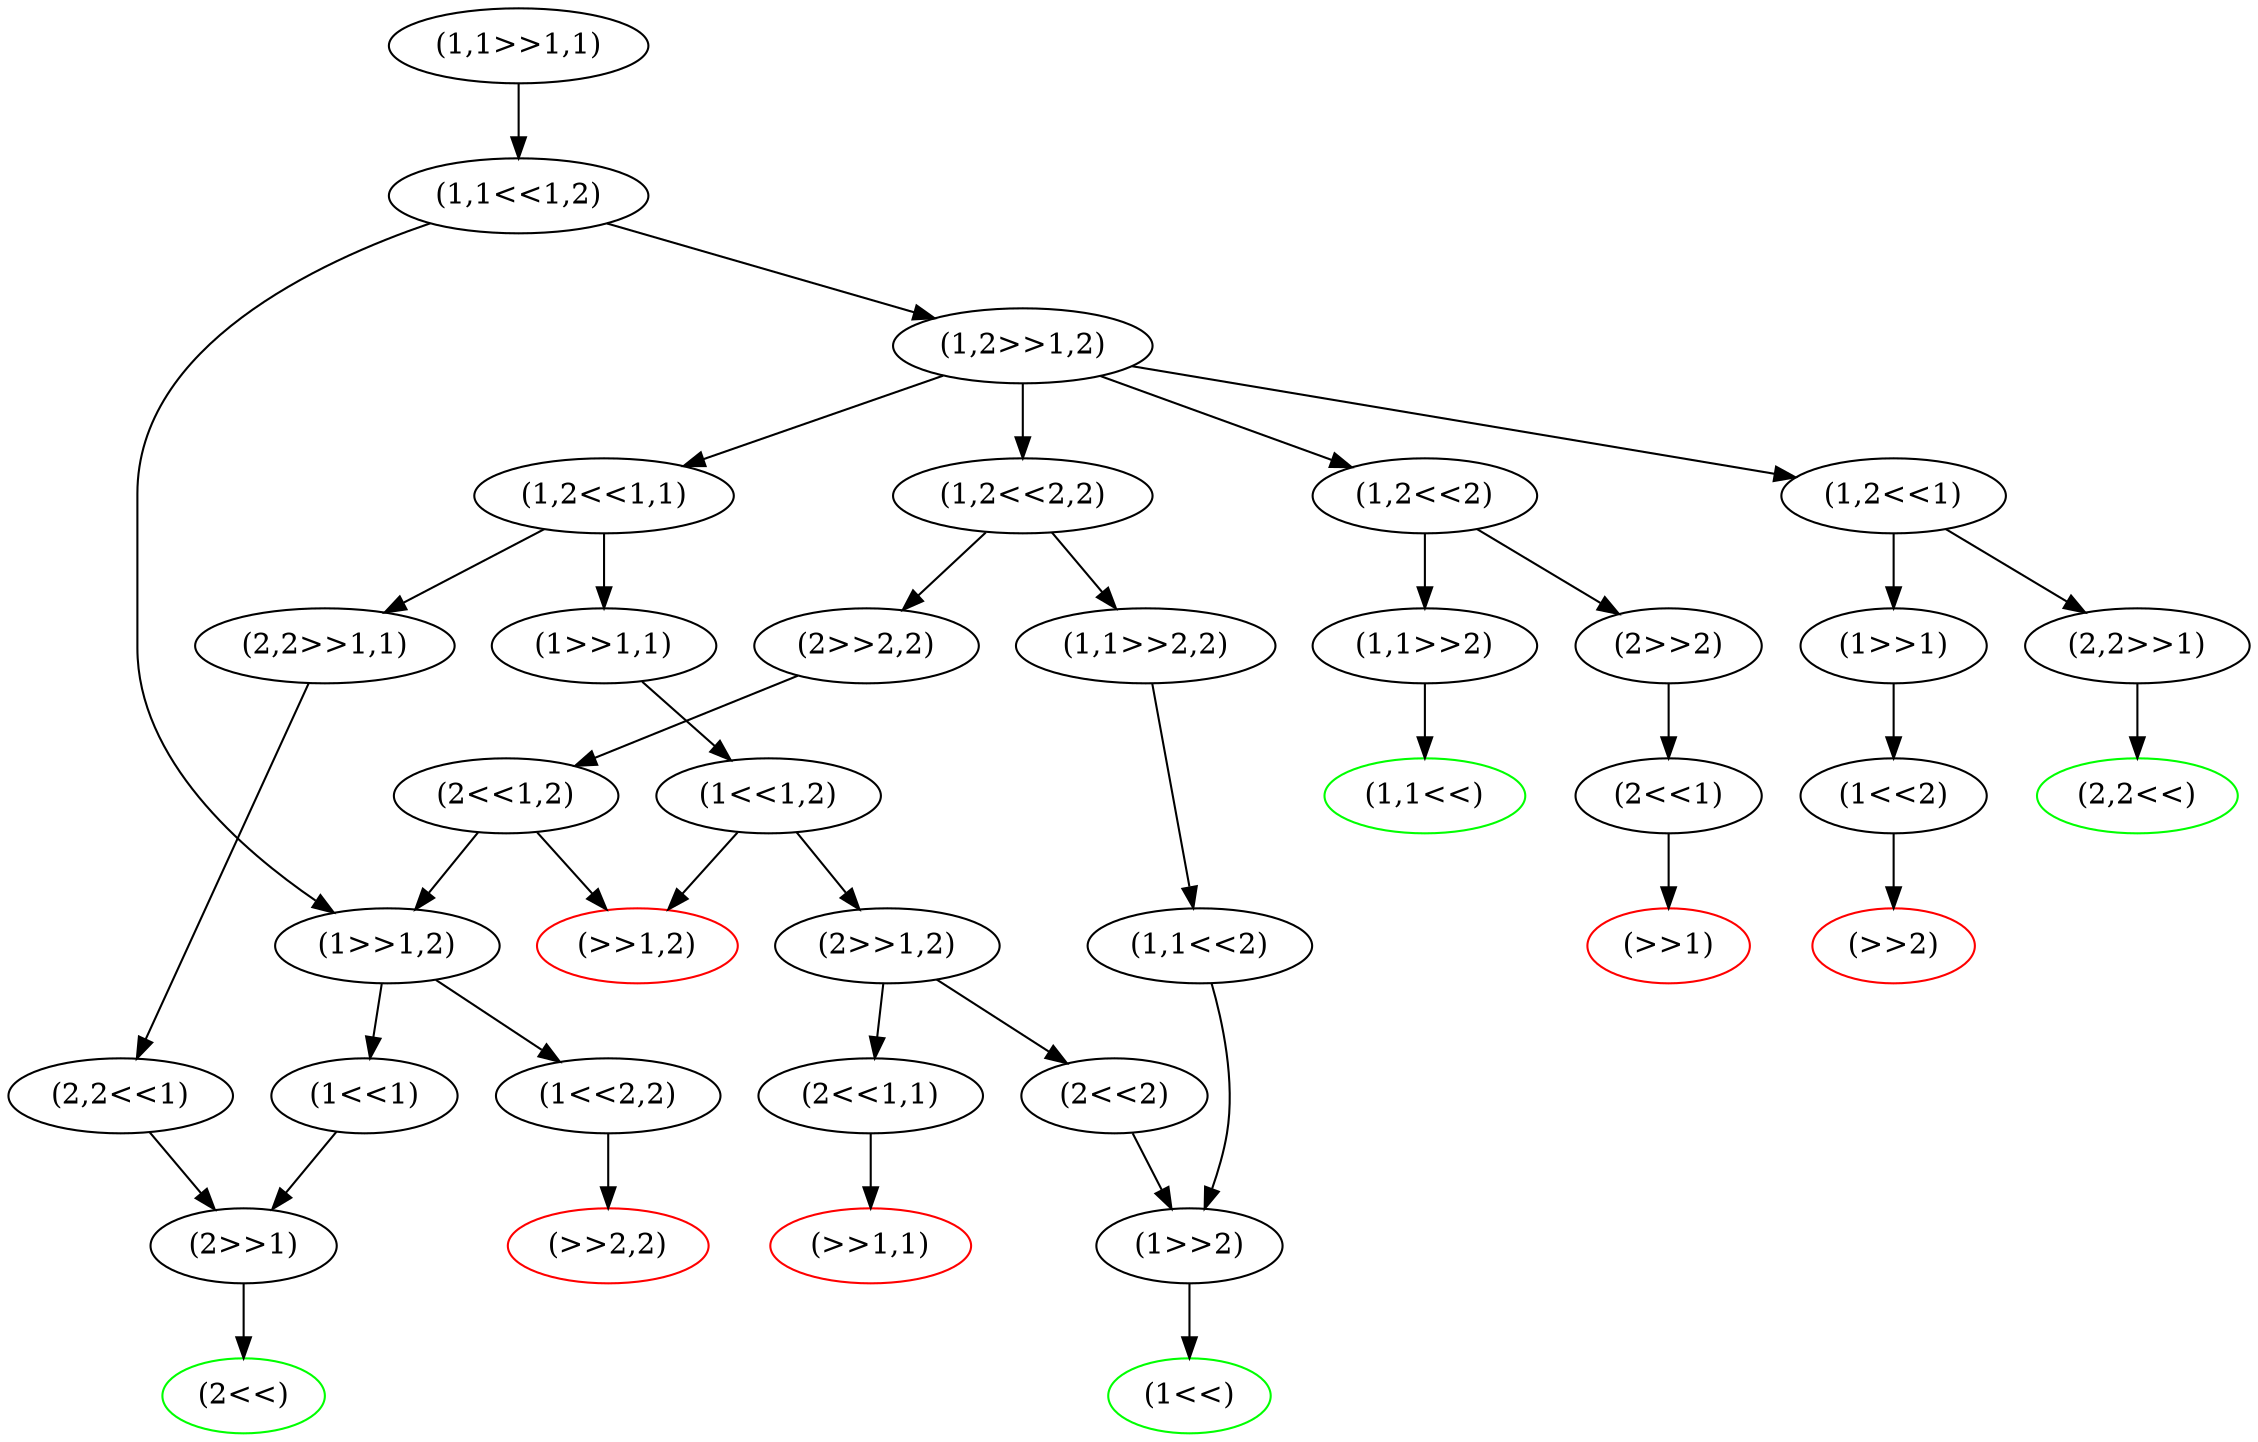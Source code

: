 digraph {
	"(1,1>>1,1)" [color=black]
	"(1,1<<1,2)" [color=black]
	"(1,1>>1,1)" -> "(1,1<<1,2)"
	"(1,1<<1,2)" [color=black]
	"(1>>1,2)" [color=black]
	"(1,1<<1,2)" -> "(1>>1,2)"
	"(1,2>>1,2)" [color=black]
	"(1,1<<1,2)" -> "(1,2>>1,2)"
	"(1,2>>1,2)" [color=black]
	"(1,2<<2,2)" [color=black]
	"(1,2>>1,2)" -> "(1,2<<2,2)"
	"(1,2<<2)" [color=black]
	"(1,2>>1,2)" -> "(1,2<<2)"
	"(1,2<<1)" [color=black]
	"(1,2>>1,2)" -> "(1,2<<1)"
	"(1,2<<1,1)" [color=black]
	"(1,2>>1,2)" -> "(1,2<<1,1)"
	"(1,2<<1,1)" [color=black]
	"(1>>1,1)" [color=black]
	"(1,2<<1,1)" -> "(1>>1,1)"
	"(2,2>>1,1)" [color=black]
	"(1,2<<1,1)" -> "(2,2>>1,1)"
	"(2,2>>1,1)" [color=black]
	"(2,2<<1)" [color=black]
	"(2,2>>1,1)" -> "(2,2<<1)"
	"(2,2<<1)" [color=black]
	"(2>>1)" [color=black]
	"(2,2<<1)" -> "(2>>1)"
	"(2>>1)" [color=black]
	"(2<<)" [color=green]
	"(2>>1)" -> "(2<<)"
	"(2<<)" [color=green]
	"(1>>1,1)" [color=black]
	"(1<<1,2)" [color=black]
	"(1>>1,1)" -> "(1<<1,2)"
	"(1<<1,2)" [color=black]
	"(>>1,2)" [color=red]
	"(1<<1,2)" -> "(>>1,2)"
	"(2>>1,2)" [color=black]
	"(1<<1,2)" -> "(2>>1,2)"
	"(2>>1,2)" [color=black]
	"(2<<1,1)" [color=black]
	"(2>>1,2)" -> "(2<<1,1)"
	"(2<<2)" [color=black]
	"(2>>1,2)" -> "(2<<2)"
	"(2<<2)" [color=black]
	"(1>>2)" [color=black]
	"(2<<2)" -> "(1>>2)"
	"(1>>2)" [color=black]
	"(1<<)" [color=green]
	"(1>>2)" -> "(1<<)"
	"(1<<)" [color=green]
	"(2<<1,1)" [color=black]
	"(>>1,1)" [color=red]
	"(2<<1,1)" -> "(>>1,1)"
	"(>>1,1)" [color=red]
	"(>>1,2)" [color=red]
	"(1,2<<1)" [color=black]
	"(2,2>>1)" [color=black]
	"(1,2<<1)" -> "(2,2>>1)"
	"(1>>1)" [color=black]
	"(1,2<<1)" -> "(1>>1)"
	"(1>>1)" [color=black]
	"(1<<2)" [color=black]
	"(1>>1)" -> "(1<<2)"
	"(1<<2)" [color=black]
	"(>>2)" [color=red]
	"(1<<2)" -> "(>>2)"
	"(>>2)" [color=red]
	"(2,2>>1)" [color=black]
	"(2,2<<)" [color=green]
	"(2,2>>1)" -> "(2,2<<)"
	"(2,2<<)" [color=green]
	"(1,2<<2)" [color=black]
	"(1,1>>2)" [color=black]
	"(1,2<<2)" -> "(1,1>>2)"
	"(2>>2)" [color=black]
	"(1,2<<2)" -> "(2>>2)"
	"(2>>2)" [color=black]
	"(2<<1)" [color=black]
	"(2>>2)" -> "(2<<1)"
	"(2<<1)" [color=black]
	"(>>1)" [color=red]
	"(2<<1)" -> "(>>1)"
	"(>>1)" [color=red]
	"(1,1>>2)" [color=black]
	"(1,1<<)" [color=green]
	"(1,1>>2)" -> "(1,1<<)"
	"(1,1<<)" [color=green]
	"(1,2<<2,2)" [color=black]
	"(1,1>>2,2)" [color=black]
	"(1,2<<2,2)" -> "(1,1>>2,2)"
	"(2>>2,2)" [color=black]
	"(1,2<<2,2)" -> "(2>>2,2)"
	"(2>>2,2)" [color=black]
	"(2<<1,2)" [color=black]
	"(2>>2,2)" -> "(2<<1,2)"
	"(2<<1,2)" [color=black]
	"(2<<1,2)" -> "(>>1,2)"
	"(2<<1,2)" -> "(1>>1,2)"
	"(1,1>>2,2)" [color=black]
	"(1,1<<2)" [color=black]
	"(1,1>>2,2)" -> "(1,1<<2)"
	"(1,1<<2)" [color=black]
	"(1,1<<2)" -> "(1>>2)"
	"(1>>1,2)" [color=black]
	"(1<<1)" [color=black]
	"(1>>1,2)" -> "(1<<1)"
	"(1<<2,2)" [color=black]
	"(1>>1,2)" -> "(1<<2,2)"
	"(1<<2,2)" [color=black]
	"(>>2,2)" [color=red]
	"(1<<2,2)" -> "(>>2,2)"
	"(>>2,2)" [color=red]
	"(1<<1)" [color=black]
	"(1<<1)" -> "(2>>1)"
}
